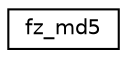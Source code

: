 digraph "Graphical Class Hierarchy"
{
 // LATEX_PDF_SIZE
  edge [fontname="Helvetica",fontsize="10",labelfontname="Helvetica",labelfontsize="10"];
  node [fontname="Helvetica",fontsize="10",shape=record];
  rankdir="LR";
  Node0 [label="fz_md5",height=0.2,width=0.4,color="black", fillcolor="white", style="filled",URL="$structfz__md5.html",tooltip=" "];
}
